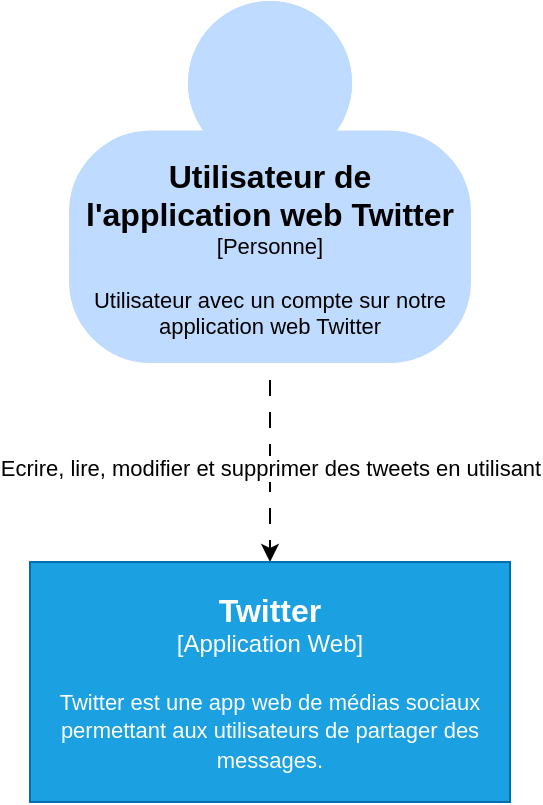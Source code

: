 <mxfile version="23.1.0" type="github" pages="4">
  <diagram name="Context" id="izjktVpvM4s8sL_e7r8T">
    <mxGraphModel dx="1196" dy="674" grid="1" gridSize="10" guides="1" tooltips="1" connect="1" arrows="1" fold="1" page="0" pageScale="1" pageWidth="827" pageHeight="1169" math="0" shadow="0">
      <root>
        <mxCell id="0" />
        <mxCell id="1" parent="0" />
        <object label="" id="boTqifhsY9taiCHySPUr-8">
          <mxCell style="edgeStyle=orthogonalEdgeStyle;rounded=0;orthogonalLoop=1;jettySize=auto;html=1;dashed=1;dashPattern=8 8;" parent="1" source="boTqifhsY9taiCHySPUr-1" target="boTqifhsY9taiCHySPUr-7" edge="1">
            <mxGeometry relative="1" as="geometry" />
          </mxCell>
        </object>
        <mxCell id="9jUL3PuJ91ivCzUHzGDy-1" value="Ecrire, lire, modifier et supprimer des tweets en utilisant" style="edgeLabel;html=1;align=center;verticalAlign=middle;resizable=0;points=[];" vertex="1" connectable="0" parent="boTqifhsY9taiCHySPUr-8">
          <mxGeometry x="-0.029" relative="1" as="geometry">
            <mxPoint as="offset" />
          </mxGeometry>
        </mxCell>
        <object placeholders="1" c4Name="Utilisateur de l&#39;application web Twitter" c4Type="Personne" c4Description="Utilisateur avec un compte sur notre application web Twitter" label="&lt;font style=&quot;font-size: 16px&quot;&gt;&lt;b&gt;%c4Name%&lt;/b&gt;&lt;/font&gt;&lt;div&gt;[%c4Type%]&lt;/div&gt;&lt;br&gt;&lt;div&gt;&lt;font style=&quot;font-size: 11px&quot;&gt;&lt;font&gt;%c4Description%&lt;/font&gt;&lt;/font&gt;&lt;/div&gt;" id="boTqifhsY9taiCHySPUr-1">
          <mxCell style="html=1;fontSize=11;dashed=0;whiteSpace=wrap;shape=mxgraph.c4.person2;align=center;metaEdit=1;points=[[0.5,0,0],[1,0.5,0],[1,0.75,0],[0.75,1,0],[0.5,1,0],[0.25,1,0],[0,0.75,0],[0,0.5,0]];resizable=0;strokeColor=#BFDBFF;fillColor=#BFDBFF;fontColor=#000000;perimeterSpacing=9;" parent="1" vertex="1">
            <mxGeometry x="380" y="90" width="200" height="180" as="geometry" />
          </mxCell>
        </object>
        <object placeholders="1" c4Name="Twitter" c4Type="Application Web" c4Description="Twitter est une app web de médias sociaux permettant aux utilisateurs de partager des messages.&#xa;" label="&lt;font style=&quot;font-size: 16px&quot;&gt;&lt;b&gt;%c4Name%&lt;/b&gt;&lt;/font&gt;&lt;div&gt;[%c4Type%]&lt;/div&gt;&lt;br&gt;&lt;div&gt;&lt;font style=&quot;font-size: 11px&quot;&gt;&lt;font&gt;%c4Description%&lt;/font&gt;&lt;/font&gt;&lt;/div&gt;" id="boTqifhsY9taiCHySPUr-7">
          <mxCell style="rounded=1;whiteSpace=wrap;html=1;labelBackgroundColor=none;fillColor=#1ba1e2;fontColor=#FFFFFF;align=center;arcSize=0;strokeColor=#006EAF;metaEdit=1;resizable=0;points=[[0.25,0,0],[0.5,0,0],[0.75,0,0],[1,0.25,0],[1,0.5,0],[1,0.75,0],[0.75,1,0],[0.5,1,0],[0.25,1,0],[0,0.75,0],[0,0.5,0],[0,0.25,0]];" parent="1" vertex="1">
            <mxGeometry x="360" y="370" width="240" height="120" as="geometry" />
          </mxCell>
        </object>
      </root>
    </mxGraphModel>
  </diagram>
  <diagram id="uKs7C6UdnOe6ql6r4wOZ" name="Container">
    <mxGraphModel dx="1596" dy="1074" grid="1" gridSize="10" guides="1" tooltips="1" connect="1" arrows="1" fold="1" page="0" pageScale="1" pageWidth="827" pageHeight="1169" math="0" shadow="0">
      <root>
        <mxCell id="0" />
        <mxCell id="1" parent="0" />
        <mxCell id="Tr8ePWzGnwvC_sAPmdNy-8" value="" style="edgeStyle=orthogonalEdgeStyle;rounded=0;orthogonalLoop=1;jettySize=auto;html=1;dashed=1;dashPattern=8 8;" parent="1" source="UZoqM078N5ydrS7JrdgF-1" target="Tr8ePWzGnwvC_sAPmdNy-4" edge="1">
          <mxGeometry relative="1" as="geometry" />
        </mxCell>
        <mxCell id="zpon3NXefUaetKJ4PZSv-3" value="Ecrire, lire, modifier et supprimer des tweets en utilisant" style="edgeLabel;html=1;align=center;verticalAlign=middle;resizable=0;points=[];" vertex="1" connectable="0" parent="Tr8ePWzGnwvC_sAPmdNy-8">
          <mxGeometry x="0.006" y="1" relative="1" as="geometry">
            <mxPoint as="offset" />
          </mxGeometry>
        </mxCell>
        <object placeholders="1" c4Name="Utilisateur de l&#39;application web Twitter" c4Type="Personne" c4Description="Utilisateur avec un compte sur notre application web Twitter" label="&lt;font style=&quot;font-size: 16px&quot;&gt;&lt;b&gt;%c4Name%&lt;/b&gt;&lt;/font&gt;&lt;div&gt;[%c4Type%]&lt;/div&gt;&lt;br&gt;&lt;div&gt;&lt;font style=&quot;font-size: 11px&quot;&gt;&lt;font&gt;%c4Description%&lt;/font&gt;&lt;/font&gt;&lt;/div&gt;" id="UZoqM078N5ydrS7JrdgF-1">
          <mxCell style="html=1;fontSize=11;dashed=0;whiteSpace=wrap;shape=mxgraph.c4.person2;align=center;metaEdit=1;points=[[0.5,0,0],[1,0.5,0],[1,0.75,0],[0.75,1,0],[0.5,1,0],[0.25,1,0],[0,0.75,0],[0,0.5,0]];resizable=0;strokeColor=#BFDBFF;fillColor=#BFDBFF;fontColor=#000000;perimeterSpacing=9;" parent="1" vertex="1">
            <mxGeometry x="120" y="-100" width="200" height="180" as="geometry" />
          </mxCell>
        </object>
        <object placeholders="1" c4Name="Twitter" c4Type="Application Web" c4Application="Conteneur" label="&lt;font style=&quot;font-size: 16px&quot;&gt;&lt;b&gt;&lt;div style=&quot;text-align: left&quot;&gt;%c4Name%&lt;/div&gt;&lt;/b&gt;&lt;/font&gt;&lt;div style=&quot;text-align: left&quot;&gt;[%c4Application%]&lt;/div&gt;" id="Tr8ePWzGnwvC_sAPmdNy-3">
          <mxCell style="rounded=0;fontSize=11;whiteSpace=wrap;html=1;dashed=1;arcSize=20;fillColor=none;strokeColor=#00C3FF;fontColor=#333333;labelBackgroundColor=none;align=left;verticalAlign=bottom;labelBorderColor=none;spacingTop=0;spacing=10;dashPattern=8 4;metaEdit=1;rotatable=0;perimeter=rectanglePerimeter;noLabel=0;labelPadding=0;allowArrows=0;connectable=0;expand=0;recursiveResize=0;editable=1;pointerEvents=0;absoluteArcSize=1;points=[[0.25,0,0],[0.5,0,0],[0.75,0,0],[1,0.25,0],[1,0.5,0],[1,0.75,0],[0.75,1,0],[0.5,1,0],[0.25,1,0],[0,0.75,0],[0,0.5,0],[0,0.25,0]];" parent="1" vertex="1">
            <mxGeometry x="-360" y="100" width="1160" height="470" as="geometry" />
          </mxCell>
        </object>
        <mxCell id="Tr8ePWzGnwvC_sAPmdNy-11" value="" style="edgeStyle=orthogonalEdgeStyle;rounded=0;orthogonalLoop=1;jettySize=auto;html=1;dashed=1;dashPattern=8 8;" parent="1" source="Tr8ePWzGnwvC_sAPmdNy-4" target="Tr8ePWzGnwvC_sAPmdNy-10" edge="1">
          <mxGeometry relative="1" as="geometry" />
        </mxCell>
        <mxCell id="zpon3NXefUaetKJ4PZSv-1" value="Effectue des appels vers l&#39;API&lt;br&gt;[JSON,HTTP]" style="edgeLabel;html=1;align=center;verticalAlign=middle;resizable=0;points=[];" vertex="1" connectable="0" parent="Tr8ePWzGnwvC_sAPmdNy-11">
          <mxGeometry x="-0.059" y="-1" relative="1" as="geometry">
            <mxPoint as="offset" />
          </mxGeometry>
        </mxCell>
        <object placeholders="1" c4Type="Single-Page-Application" c4Container="Conteneur" c4Technology="React.js" c4Description="Via leur navigateur web, les utilisateurs pourront accéder a notre application web Twitter" label="&lt;font style=&quot;font-size: 16px&quot;&gt;&lt;b&gt;%c4Type%&lt;/b&gt;&lt;/font&gt;&lt;div&gt;[%c4Container%:&amp;nbsp;%c4Technology%]&lt;/div&gt;&lt;br&gt;&lt;div&gt;&lt;font style=&quot;font-size: 11px&quot;&gt;&lt;font color=&quot;#E6E6E6&quot;&gt;%c4Description%&lt;/font&gt;&lt;/div&gt;" id="Tr8ePWzGnwvC_sAPmdNy-4">
          <mxCell style="shape=mxgraph.c4.webBrowserContainer2;whiteSpace=wrap;html=1;boundedLbl=1;rounded=0;labelBackgroundColor=none;strokeColor=#118ACD;fillColor=#23A2D9;strokeColor=#118ACD;strokeColor2=#0E7DAD;fontSize=12;fontColor=#ffffff;align=center;metaEdit=1;points=[[0.5,0,0],[1,0.25,0],[1,0.5,0],[1,0.75,0],[0.5,1,0],[0,0.75,0],[0,0.5,0],[0,0.25,0]];resizable=0;" parent="1" vertex="1">
            <mxGeometry x="100" y="170" width="240" height="160" as="geometry" />
          </mxCell>
        </object>
        <mxCell id="Tr8ePWzGnwvC_sAPmdNy-13" value="" style="edgeStyle=orthogonalEdgeStyle;rounded=0;orthogonalLoop=1;jettySize=auto;html=1;dashed=1;dashPattern=8 8;" parent="1" source="Tr8ePWzGnwvC_sAPmdNy-10" target="Tr8ePWzGnwvC_sAPmdNy-12" edge="1">
          <mxGeometry relative="1" as="geometry" />
        </mxCell>
        <mxCell id="zpon3NXefUaetKJ4PZSv-2" value="Lit et ecrit&amp;nbsp; dans [SQL]" style="edgeLabel;html=1;align=center;verticalAlign=middle;resizable=0;points=[];" vertex="1" connectable="0" parent="Tr8ePWzGnwvC_sAPmdNy-13">
          <mxGeometry x="0.01" y="2" relative="1" as="geometry">
            <mxPoint as="offset" />
          </mxGeometry>
        </mxCell>
        <object placeholders="1" c4Name="API" c4Type="Conteneur" c4Technology="Node.js, MVC" c4Description="Fournit les fonctionnalités CRUD" label="&lt;font style=&quot;font-size: 16px&quot;&gt;&lt;b&gt;%c4Name%&lt;/b&gt;&lt;/font&gt;&lt;div&gt;[%c4Type%: %c4Technology%]&lt;/div&gt;&lt;br&gt;&lt;div&gt;&lt;font style=&quot;font-size: 11px&quot;&gt;&lt;font color=&quot;#E6E6E6&quot;&gt;%c4Description%&lt;/font&gt;&lt;/div&gt;" id="Tr8ePWzGnwvC_sAPmdNy-10">
          <mxCell style="rounded=1;whiteSpace=wrap;html=1;fontSize=11;labelBackgroundColor=none;fillColor=#23A2D9;fontColor=#ffffff;align=center;arcSize=0;strokeColor=#0E7DAD;metaEdit=1;resizable=0;points=[[0.25,0,0],[0.5,0,0],[0.75,0,0],[1,0.25,0],[1,0.5,0],[1,0.75,0],[0.75,1,0],[0.5,1,0],[0.25,1,0],[0,0.75,0],[0,0.5,0],[0,0.25,0]];" parent="1" vertex="1">
            <mxGeometry x="100" y="440" width="240" height="120" as="geometry" />
          </mxCell>
        </object>
        <object placeholders="1" c4Type="Base de données" c4Container="Conteneur" c4Technology="Oracle Database 12" c4Description="Stocke les tweets des utilisateurs" label="&lt;font style=&quot;font-size: 16px&quot;&gt;&lt;b&gt;%c4Type%&lt;/b&gt;&lt;/font&gt;&lt;div&gt;[%c4Container%:&amp;nbsp;%c4Technology%]&lt;/div&gt;&lt;br&gt;&lt;div&gt;&lt;font style=&quot;font-size: 11px&quot;&gt;&lt;font color=&quot;#E6E6E6&quot;&gt;%c4Description%&lt;/font&gt;&lt;/div&gt;" id="Tr8ePWzGnwvC_sAPmdNy-12">
          <mxCell style="shape=cylinder3;size=15;whiteSpace=wrap;html=1;boundedLbl=1;rounded=0;labelBackgroundColor=none;fillColor=#23A2D9;fontSize=12;fontColor=#ffffff;align=center;strokeColor=#0E7DAD;metaEdit=1;points=[[0.5,0,0],[1,0.25,0],[1,0.5,0],[1,0.75,0],[0.5,1,0],[0,0.75,0],[0,0.5,0],[0,0.25,0]];resizable=0;" parent="1" vertex="1">
            <mxGeometry x="550" y="440" width="240" height="120" as="geometry" />
          </mxCell>
        </object>
      </root>
    </mxGraphModel>
  </diagram>
  <diagram id="vTO-QlUYSF_rqWNA53jv" name="Component">
    <mxGraphModel dx="1596" dy="1074" grid="1" gridSize="10" guides="1" tooltips="1" connect="1" arrows="1" fold="1" page="0" pageScale="1" pageWidth="827" pageHeight="1169" math="0" shadow="0">
      <root>
        <mxCell id="0" />
        <mxCell id="1" parent="0" />
        <mxCell id="hI7M8tkSV1sGX77AbHlu-3" value="" style="edgeStyle=orthogonalEdgeStyle;rounded=0;orthogonalLoop=1;jettySize=auto;html=1;dashed=1;dashPattern=8 8;" edge="1" parent="1" target="hI7M8tkSV1sGX77AbHlu-1">
          <mxGeometry relative="1" as="geometry">
            <mxPoint x="210" as="sourcePoint" />
          </mxGeometry>
        </mxCell>
        <mxCell id="Nco_D_xUHfrcWr9K8RxN-1" value="Effectue des appels vers l&#39;API&lt;br style=&quot;border-color: var(--border-color);&quot;&gt;[JSON,HTTP]" style="edgeLabel;html=1;align=center;verticalAlign=middle;resizable=0;points=[];" vertex="1" connectable="0" parent="hI7M8tkSV1sGX77AbHlu-3">
          <mxGeometry x="0.011" y="-3" relative="1" as="geometry">
            <mxPoint y="-1" as="offset" />
          </mxGeometry>
        </mxCell>
        <object placeholders="1" c4Name="API" c4Type="ContainerScopeBoundary" c4Application="Conteneur" label="&lt;font style=&quot;font-size: 16px&quot;&gt;&lt;b&gt;&lt;div style=&quot;text-align: left&quot;&gt;%c4Name%&lt;/div&gt;&lt;/b&gt;&lt;/font&gt;&lt;div style=&quot;text-align: left&quot;&gt;[%c4Application%]&lt;/div&gt;" id="7_gPlPOXU739L6aTRMWX-2">
          <mxCell style="rounded=0;fontSize=11;whiteSpace=wrap;html=1;dashed=1;arcSize=20;fillColor=none;strokeColor=#00C3FF;fontColor=#333333;labelBackgroundColor=none;align=left;verticalAlign=bottom;labelBorderColor=none;spacingTop=0;spacing=10;dashPattern=8 4;metaEdit=1;rotatable=0;perimeter=rectanglePerimeter;noLabel=0;labelPadding=0;allowArrows=0;connectable=0;expand=0;recursiveResize=0;editable=1;pointerEvents=0;absoluteArcSize=1;points=[[0.25,0,0],[0.5,0,0],[0.75,0,0],[1,0.25,0],[1,0.5,0],[1,0.75,0],[0.75,1,0],[0.5,1,0],[0.25,1,0],[0,0.75,0],[0,0.5,0],[0,0.25,0]];" parent="1" vertex="1">
            <mxGeometry x="-270" y="80" width="930" height="240" as="geometry" />
          </mxCell>
        </object>
        <mxCell id="hI7M8tkSV1sGX77AbHlu-4" value="" style="edgeStyle=orthogonalEdgeStyle;rounded=0;orthogonalLoop=1;jettySize=auto;html=1;dashed=1;dashPattern=8 8;" edge="1" parent="1" source="hI7M8tkSV1sGX77AbHlu-1">
          <mxGeometry relative="1" as="geometry">
            <mxPoint x="210" y="400" as="targetPoint" />
          </mxGeometry>
        </mxCell>
        <mxCell id="psQ2qXJYY_M2_E9aU-T1-1" value="Lit et ecrit&amp;nbsp; dans [SQL]" style="edgeLabel;html=1;align=center;verticalAlign=middle;resizable=0;points=[];" vertex="1" connectable="0" parent="hI7M8tkSV1sGX77AbHlu-4">
          <mxGeometry x="0.003" y="2" relative="1" as="geometry">
            <mxPoint x="2" y="1" as="offset" />
          </mxGeometry>
        </mxCell>
        <object placeholders="1" c4Name="Contrôleur des Tweets " c4Type="Systeme Logiciel" c4Description="Control les messages écrit par les utilisateurs que soit lors de la modification" label="&lt;font style=&quot;font-size: 16px&quot;&gt;&lt;b&gt;%c4Name%&lt;/b&gt;&lt;/font&gt;&lt;div&gt;[%c4Type%]&lt;/div&gt;&lt;br&gt;&lt;div&gt;&lt;font style=&quot;font-size: 11px&quot;&gt;&lt;font color=&quot;#cccccc&quot;&gt;%c4Description%&lt;/font&gt;&lt;/div&gt;" id="hI7M8tkSV1sGX77AbHlu-1">
          <mxCell style="rounded=1;whiteSpace=wrap;html=1;labelBackgroundColor=none;fillColor=#1ba1e2;fontColor=#ffffff;align=center;arcSize=0;strokeColor=#006EAF;metaEdit=1;resizable=0;points=[[0.25,0,0],[0.5,0,0],[0.75,0,0],[1,0.25,0],[1,0.5,0],[1,0.75,0],[0.75,1,0],[0.5,1,0],[0.25,1,0],[0,0.75,0],[0,0.5,0],[0,0.25,0]];" vertex="1" parent="1">
            <mxGeometry x="90" y="130" width="240" height="120" as="geometry" />
          </mxCell>
        </object>
        <object placeholders="1" c4Type="Single-Page-Application" c4Container="Conteneur" c4Technology="React.js" c4Description="Via leur navigateur web, les utilisateurs pourront accéder a notre application web Twitter" label="&lt;font style=&quot;font-size: 16px&quot;&gt;&lt;b&gt;%c4Type%&lt;/b&gt;&lt;/font&gt;&lt;div&gt;[%c4Container%:&amp;nbsp;%c4Technology%]&lt;/div&gt;&lt;br&gt;&lt;div&gt;&lt;font style=&quot;font-size: 11px&quot;&gt;&lt;font color=&quot;#E6E6E6&quot;&gt;%c4Description%&lt;/font&gt;&lt;/div&gt;" id="4DKRGerIiBs8VGGrVeoZ-1">
          <mxCell style="shape=mxgraph.c4.webBrowserContainer2;whiteSpace=wrap;html=1;boundedLbl=1;rounded=0;labelBackgroundColor=none;strokeColor=#118ACD;fillColor=#23A2D9;strokeColor=#118ACD;strokeColor2=#0E7DAD;fontSize=12;fontColor=#ffffff;align=center;metaEdit=1;points=[[0.5,0,0],[1,0.25,0],[1,0.5,0],[1,0.75,0],[0.5,1,0],[0,0.75,0],[0,0.5,0],[0,0.25,0]];resizable=0;" vertex="1" parent="1">
            <mxGeometry x="90" y="-160" width="240" height="160" as="geometry" />
          </mxCell>
        </object>
        <object placeholders="1" c4Type="Base de données" c4Container="Conteneur" c4Technology="Oracle Database 12" c4Description="Stocke les tweets des utilisateurs" label="&lt;font style=&quot;font-size: 16px&quot;&gt;&lt;b&gt;%c4Type%&lt;/b&gt;&lt;/font&gt;&lt;div&gt;[%c4Container%:&amp;nbsp;%c4Technology%]&lt;/div&gt;&lt;br&gt;&lt;div&gt;&lt;font style=&quot;font-size: 11px&quot;&gt;&lt;font color=&quot;#E6E6E6&quot;&gt;%c4Description%&lt;/font&gt;&lt;/div&gt;" id="eLox81lxET9nih4Uhw-b-1">
          <mxCell style="shape=cylinder3;size=15;whiteSpace=wrap;html=1;boundedLbl=1;rounded=0;labelBackgroundColor=none;fillColor=#23A2D9;fontSize=12;fontColor=#ffffff;align=center;strokeColor=#0E7DAD;metaEdit=1;points=[[0.5,0,0],[1,0.25,0],[1,0.5,0],[1,0.75,0],[0.5,1,0],[0,0.75,0],[0,0.5,0],[0,0.25,0]];resizable=0;" vertex="1" parent="1">
            <mxGeometry x="90" y="400" width="240" height="120" as="geometry" />
          </mxCell>
        </object>
      </root>
    </mxGraphModel>
  </diagram>
  <diagram id="qI7PBzUraa8YAhPfBEal" name="Code">
    <mxGraphModel dx="1196" dy="674" grid="1" gridSize="10" guides="1" tooltips="1" connect="1" arrows="1" fold="1" page="0" pageScale="1" pageWidth="827" pageHeight="1169" math="0" shadow="0">
      <root>
        <mxCell id="0" />
        <mxCell id="1" parent="0" />
      </root>
    </mxGraphModel>
  </diagram>
</mxfile>
